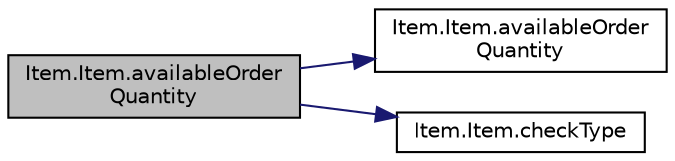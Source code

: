digraph "Item.Item.availableOrderQuantity"
{
 // LATEX_PDF_SIZE
  edge [fontname="Helvetica",fontsize="10",labelfontname="Helvetica",labelfontsize="10"];
  node [fontname="Helvetica",fontsize="10",shape=record];
  rankdir="LR";
  Node1 [label="Item.Item.availableOrder\lQuantity",height=0.2,width=0.4,color="black", fillcolor="grey75", style="filled", fontcolor="black",tooltip=" "];
  Node1 -> Node2 [color="midnightblue",fontsize="10",style="solid",fontname="Helvetica"];
  Node2 [label="Item.Item.availableOrder\lQuantity",height=0.2,width=0.4,color="black", fillcolor="white", style="filled",URL="$class_item_1_1_item.html#af02fa7a3fdc1b9cedcb83330482cb8af",tooltip=" "];
  Node1 -> Node3 [color="midnightblue",fontsize="10",style="solid",fontname="Helvetica"];
  Node3 [label="Item.Item.checkType",height=0.2,width=0.4,color="black", fillcolor="white", style="filled",URL="$class_item_1_1_item.html#ae3ef76a16a7db4fc62e0363c4b4f4655",tooltip=" "];
}
